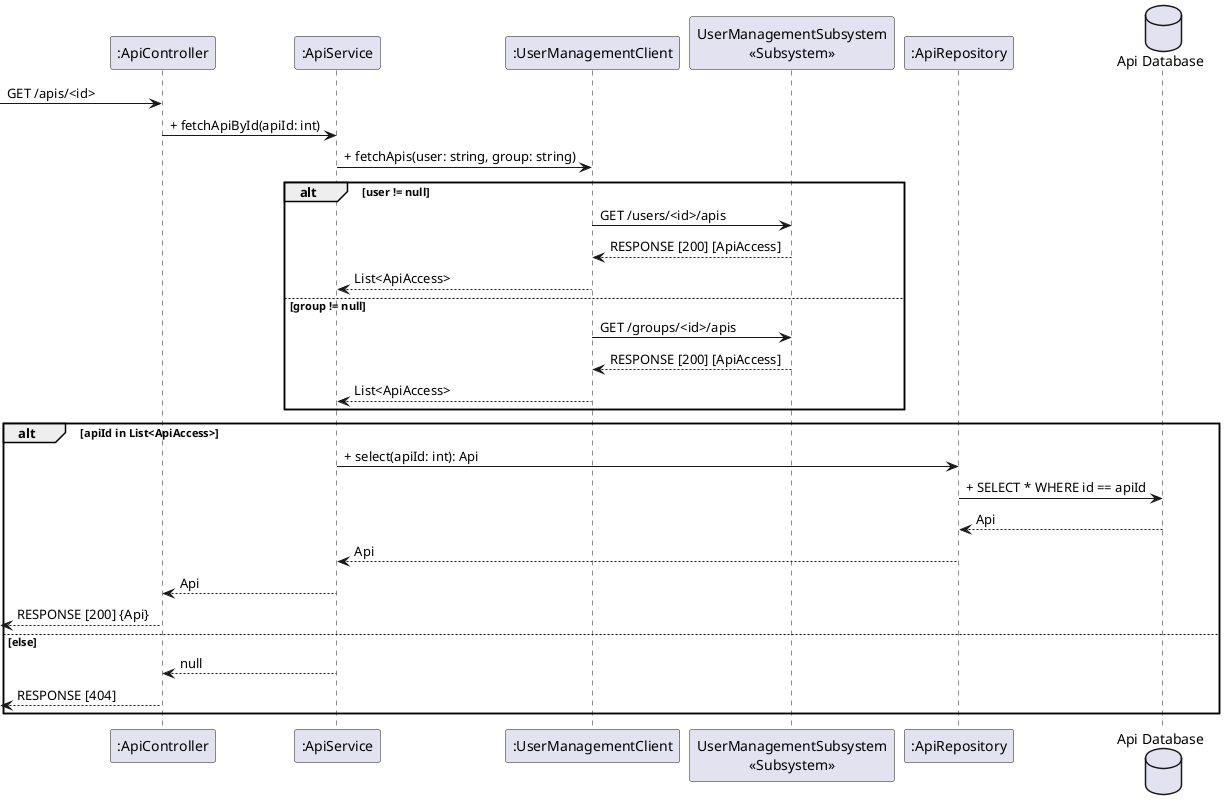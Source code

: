 @startuml
participant api_controller as ":ApiController"
participant api_service as ":ApiService"
participant user_management_client as ":UserManagementClient"
participant user_management_subsystem as "UserManagementSubsystem\n«Subsystem»"
participant api_repository as ":ApiRepository"
database api_database as "Api Database"

-> api_controller: GET /apis/<id>

api_controller -> api_service: + fetchApiById(apiId: int)
api_service -> user_management_client: + fetchApis(user: string, group: string)

alt user != null
    user_management_client -> user_management_subsystem: GET /users/<id>/apis
    user_management_client <-- user_management_subsystem: RESPONSE [200] [ApiAccess]
    api_service <-- user_management_client : List<ApiAccess>
else group != null
    user_management_client -> user_management_subsystem: GET /groups/<id>/apis
    user_management_client <-- user_management_subsystem: RESPONSE [200] [ApiAccess]
    api_service <-- user_management_client : List<ApiAccess>
end

alt apiId in List<ApiAccess>
    api_service -> api_repository: + select(apiId: int): Api
    api_repository -> api_database: + SELECT * WHERE id == apiId
    api_database --> api_repository: Api
    api_repository --> api_service: Api
    api_service --> api_controller: Api
    <-- api_controller : RESPONSE [200] {Api}
else else
    api_service --> api_controller: null
    <-- api_controller : RESPONSE [404]
end

@enduml